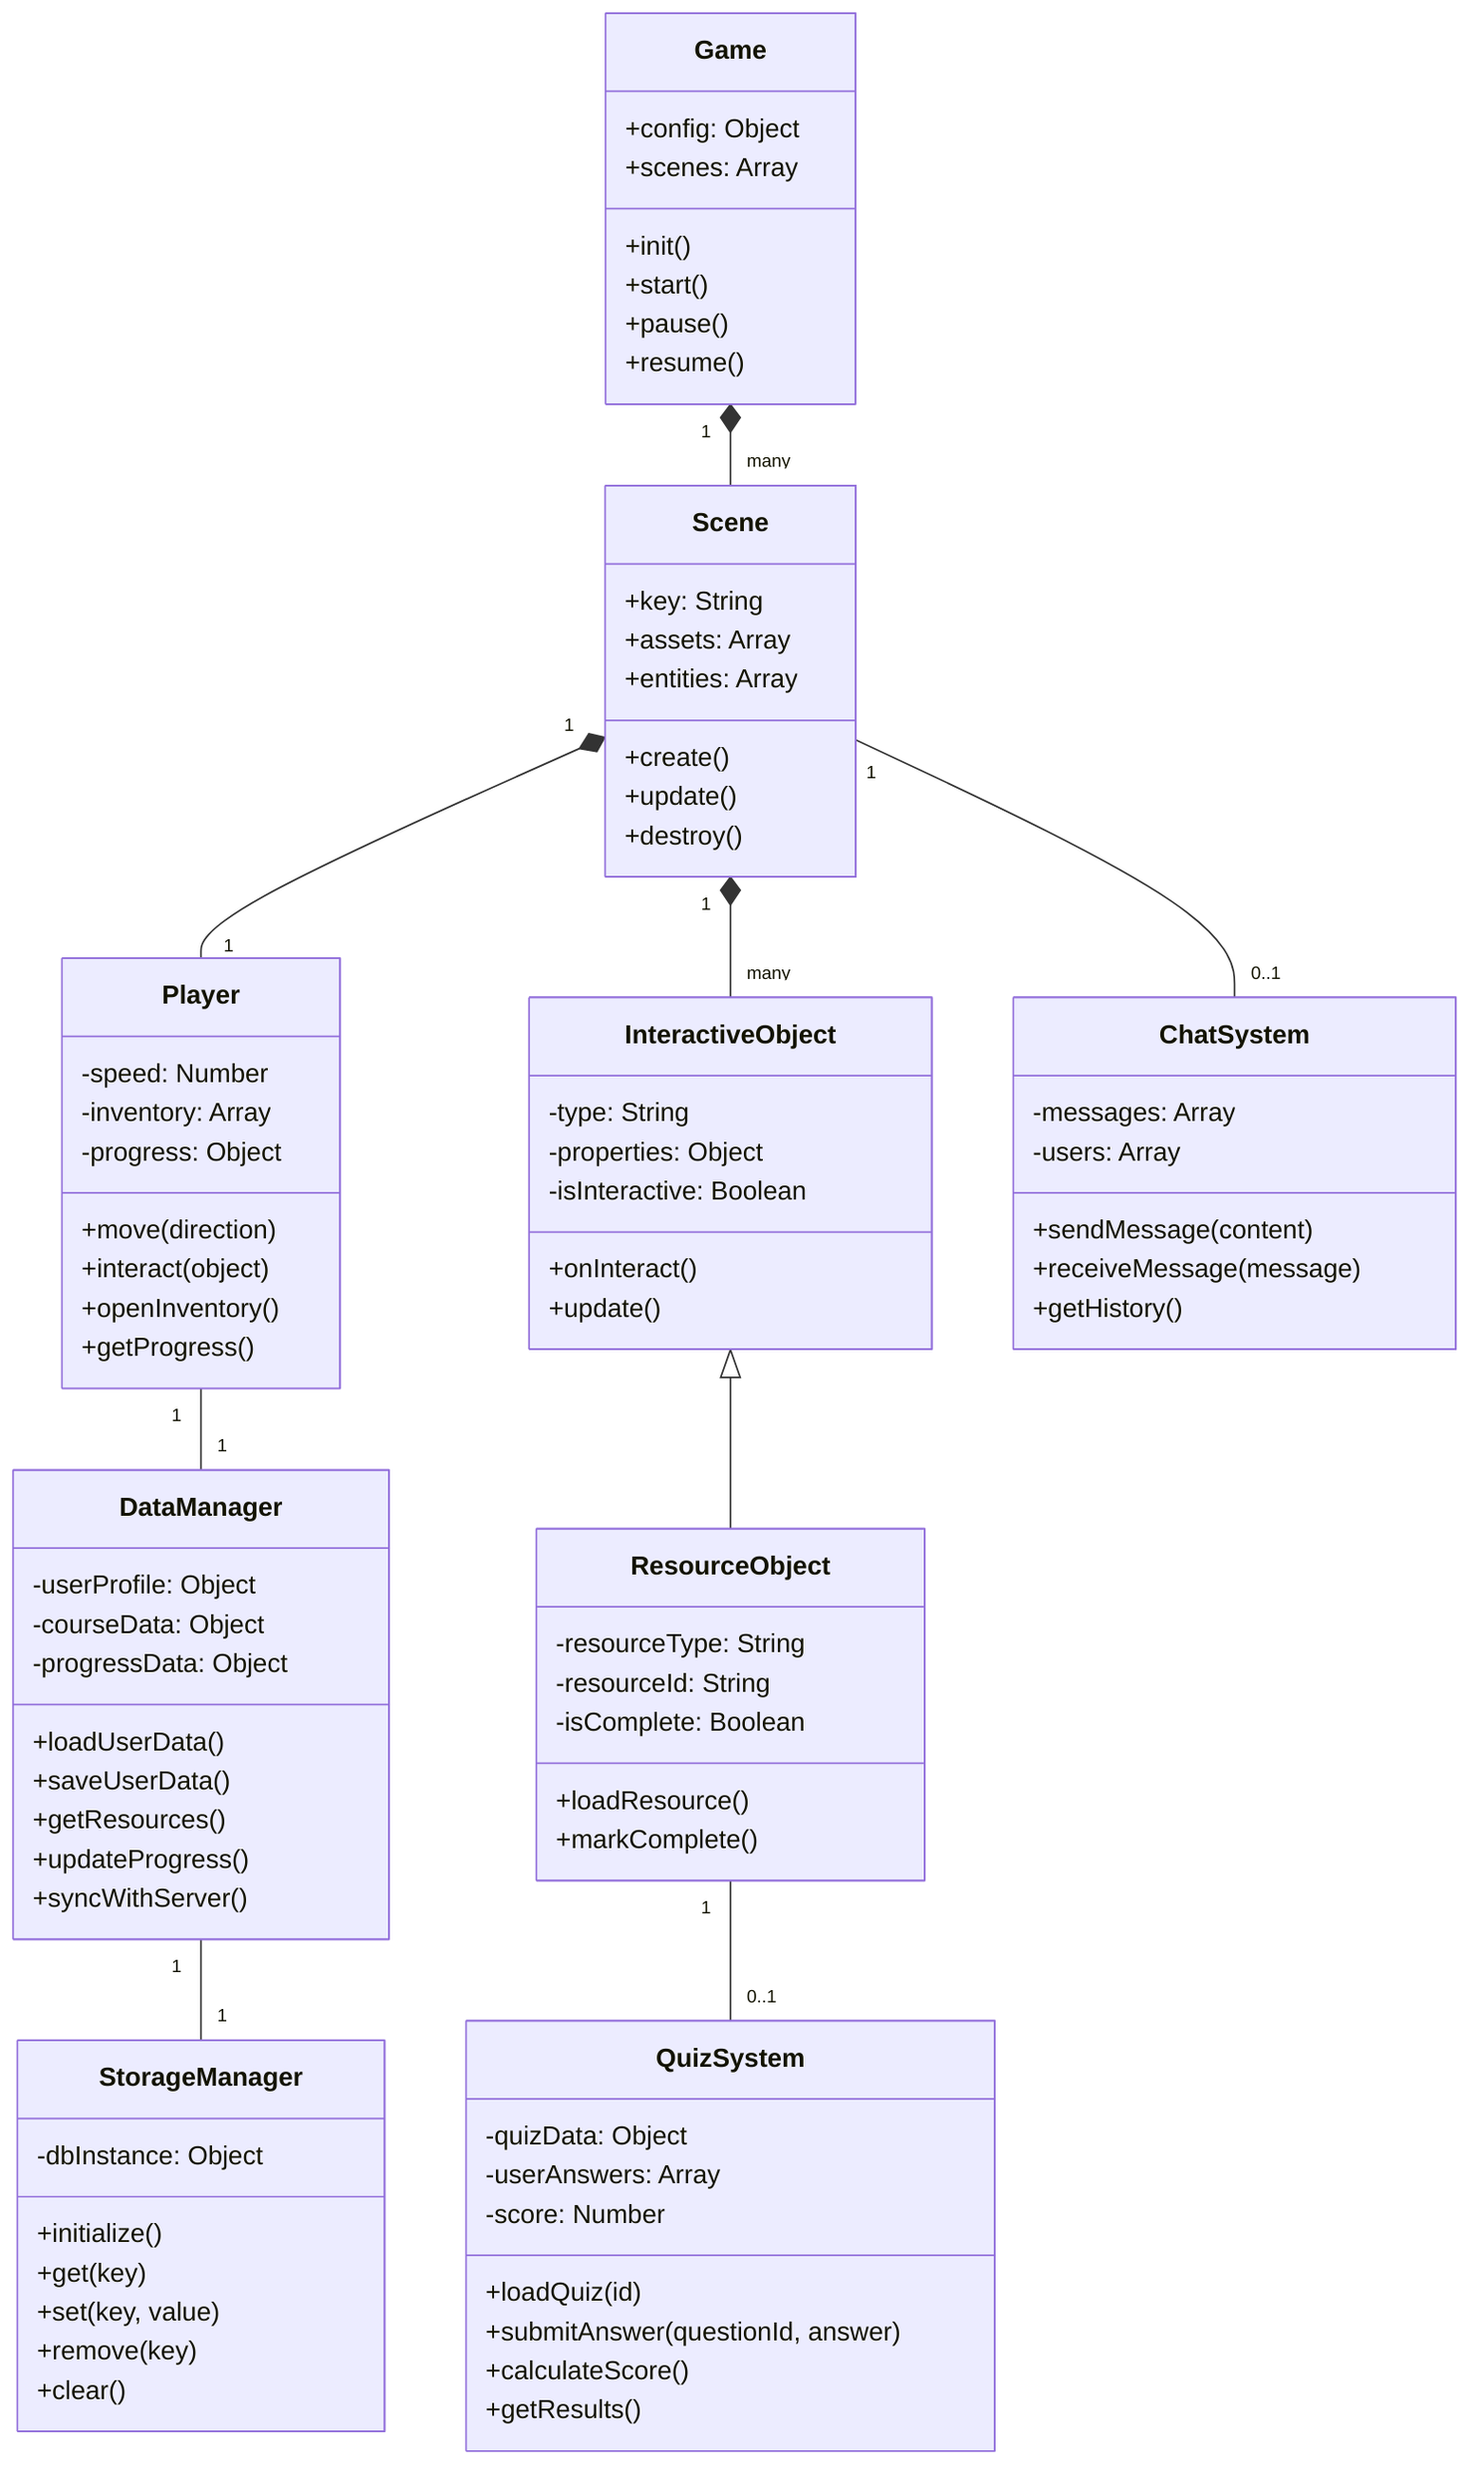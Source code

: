 classDiagram
    class Game {
        +config: Object
        +scenes: Array
        +init()
        +start()
        +pause()
        +resume()
    }
    
    class Scene {
        +key: String
        +assets: Array
        +entities: Array
        +create()
        +update()
        +destroy()
    }
    
    class Player {
        -speed: Number
        -inventory: Array
        -progress: Object
        +move(direction)
        +interact(object)
        +openInventory()
        +getProgress()
    }
    
    class InteractiveObject {
        -type: String
        -properties: Object
        -isInteractive: Boolean
        +onInteract()
        +update()
    }
    
    class ResourceObject {
        -resourceType: String
        -resourceId: String
        -isComplete: Boolean
        +loadResource()
        +markComplete()
    }
    
    class DataManager {
        -userProfile: Object
        -courseData: Object
        -progressData: Object
        +loadUserData()
        +saveUserData()
        +getResources()
        +updateProgress()
        +syncWithServer()
    }
    
    class StorageManager {
        -dbInstance: Object
        +initialize()
        +get(key)
        +set(key, value)
        +remove(key)
        +clear()
    }
    
    class ChatSystem {
        -messages: Array
        -users: Array
        +sendMessage(content)
        +receiveMessage(message)
        +getHistory()
    }
    
    class QuizSystem {
        -quizData: Object
        -userAnswers: Array
        -score: Number
        +loadQuiz(id)
        +submitAnswer(questionId, answer)
        +calculateScore()
        +getResults()
    }
    
    Game "1" *-- "many" Scene
    Scene "1" *-- "1" Player
    Scene "1" *-- "many" InteractiveObject
    InteractiveObject <|-- ResourceObject
    Player "1" -- "1" DataManager
    DataManager "1" -- "1" StorageManager
    Scene "1" -- "0..1" ChatSystem
    ResourceObject "1" -- "0..1" QuizSystem